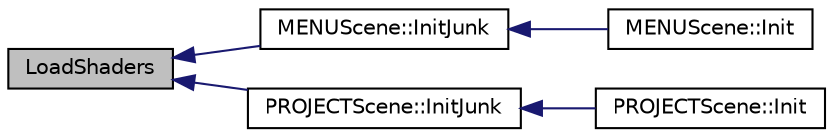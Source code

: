 digraph "LoadShaders"
{
  bgcolor="transparent";
  edge [fontname="Helvetica",fontsize="10",labelfontname="Helvetica",labelfontsize="10"];
  node [fontname="Helvetica",fontsize="10",shape=record];
  rankdir="LR";
  Node1 [label="LoadShaders",height=0.2,width=0.4,color="black", fillcolor="grey75", style="filled", fontcolor="black"];
  Node1 -> Node2 [dir="back",color="midnightblue",fontsize="10",style="solid",fontname="Helvetica"];
  Node2 [label="MENUScene::InitJunk",height=0.2,width=0.4,color="black",URL="$classMENUScene.html#a40c1ee14babf89986badf75ec4d4818a",tooltip="Initializers. "];
  Node2 -> Node3 [dir="back",color="midnightblue",fontsize="10",style="solid",fontname="Helvetica"];
  Node3 [label="MENUScene::Init",height=0.2,width=0.4,color="black",URL="$classMENUScene.html#aaff86a398e897cfe7c2911e691377c0b"];
  Node1 -> Node4 [dir="back",color="midnightblue",fontsize="10",style="solid",fontname="Helvetica"];
  Node4 [label="PROJECTScene::InitJunk",height=0.2,width=0.4,color="black",URL="$classPROJECTScene.html#a2e2054a1dc7d340a59ac13d2eb5cbed6",tooltip="Initializers. "];
  Node4 -> Node5 [dir="back",color="midnightblue",fontsize="10",style="solid",fontname="Helvetica"];
  Node5 [label="PROJECTScene::Init",height=0.2,width=0.4,color="black",URL="$classPROJECTScene.html#abf925c2837510a313b8645b20fbf91d7",tooltip="Initializers. "];
}
